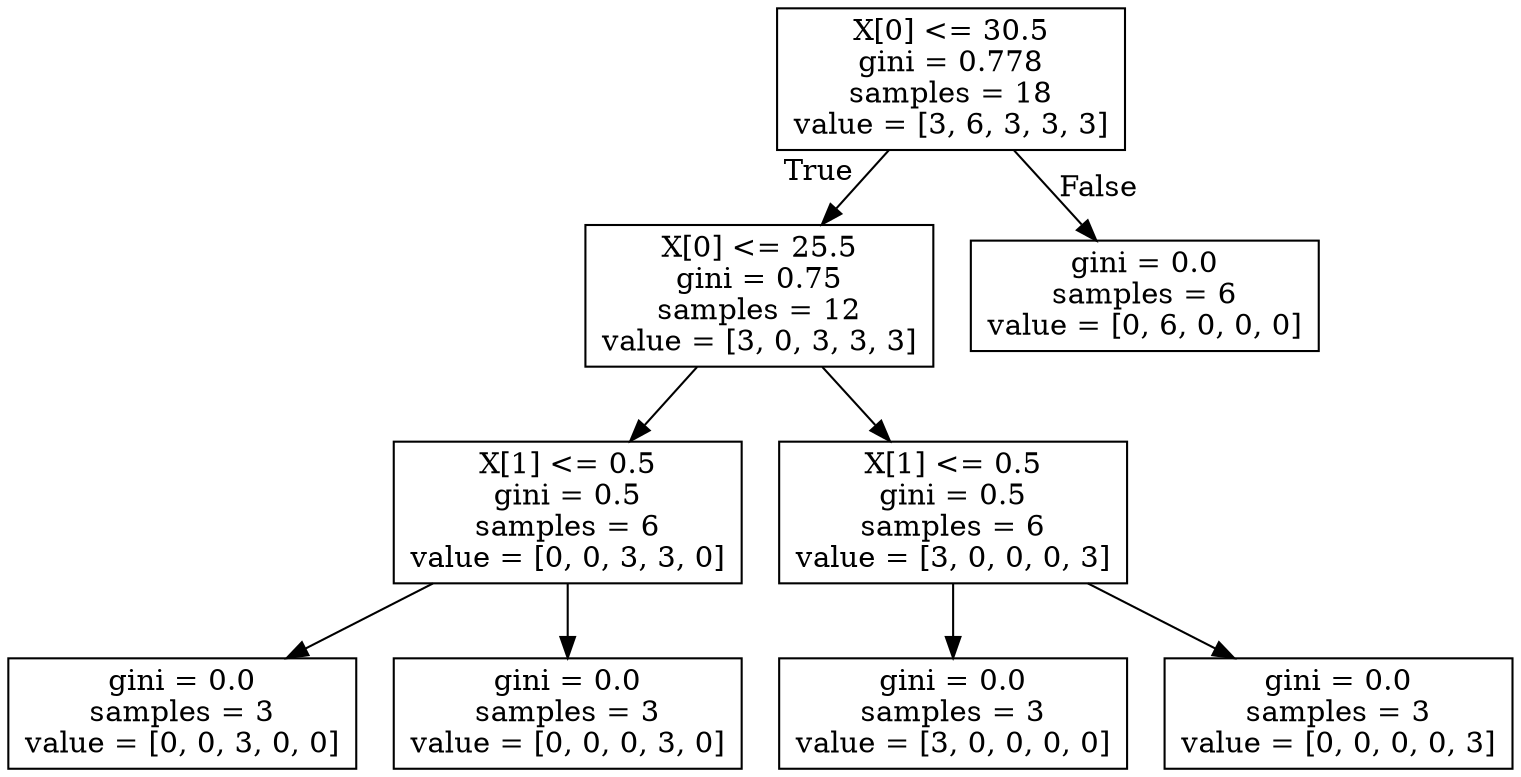 digraph Tree {
node [shape=box] ;
0 [label="X[0] <= 30.5\ngini = 0.778\nsamples = 18\nvalue = [3, 6, 3, 3, 3]"] ;
1 [label="X[0] <= 25.5\ngini = 0.75\nsamples = 12\nvalue = [3, 0, 3, 3, 3]"] ;
0 -> 1 [labeldistance=2.5, labelangle=45, headlabel="True"] ;
2 [label="X[1] <= 0.5\ngini = 0.5\nsamples = 6\nvalue = [0, 0, 3, 3, 0]"] ;
1 -> 2 ;
3 [label="gini = 0.0\nsamples = 3\nvalue = [0, 0, 3, 0, 0]"] ;
2 -> 3 ;
4 [label="gini = 0.0\nsamples = 3\nvalue = [0, 0, 0, 3, 0]"] ;
2 -> 4 ;
5 [label="X[1] <= 0.5\ngini = 0.5\nsamples = 6\nvalue = [3, 0, 0, 0, 3]"] ;
1 -> 5 ;
6 [label="gini = 0.0\nsamples = 3\nvalue = [3, 0, 0, 0, 0]"] ;
5 -> 6 ;
7 [label="gini = 0.0\nsamples = 3\nvalue = [0, 0, 0, 0, 3]"] ;
5 -> 7 ;
8 [label="gini = 0.0\nsamples = 6\nvalue = [0, 6, 0, 0, 0]"] ;
0 -> 8 [labeldistance=2.5, labelangle=-45, headlabel="False"] ;
}